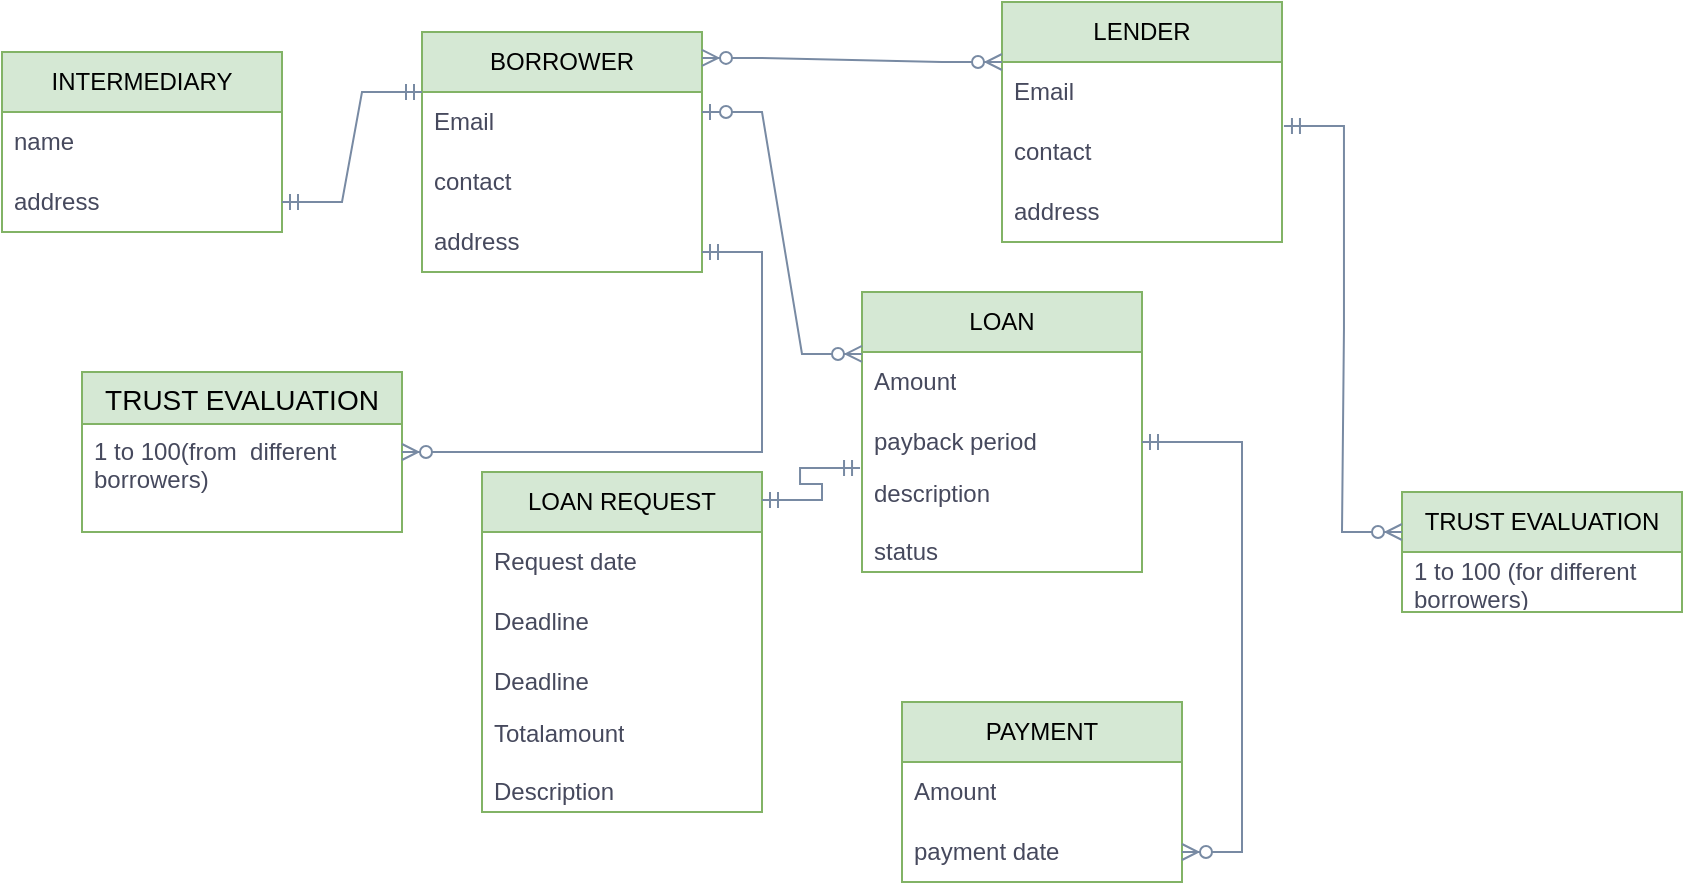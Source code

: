 <mxfile version="24.1.0" type="device">
  <diagram name="Page-1" id="6RLgo2dzrJijFMjTfPJx">
    <mxGraphModel dx="1714" dy="508" grid="1" gridSize="10" guides="1" tooltips="1" connect="1" arrows="1" fold="1" page="1" pageScale="1" pageWidth="850" pageHeight="1100" math="0" shadow="0">
      <root>
        <mxCell id="0" />
        <mxCell id="1" parent="0" />
        <mxCell id="Lgr2Lh1rhaSaIgezl0P1-1" value="BORROWER" style="swimlane;fontStyle=0;childLayout=stackLayout;horizontal=1;startSize=30;horizontalStack=0;resizeParent=1;resizeParentMax=0;resizeLast=0;collapsible=1;marginBottom=0;whiteSpace=wrap;html=1;labelBackgroundColor=none;fillColor=#d5e8d4;strokeColor=#82b366;" parent="1" vertex="1">
          <mxGeometry x="120" y="30" width="140" height="120" as="geometry" />
        </mxCell>
        <mxCell id="Lgr2Lh1rhaSaIgezl0P1-2" value="Email&lt;br&gt;" style="text;strokeColor=none;fillColor=none;align=left;verticalAlign=middle;spacingLeft=4;spacingRight=4;overflow=hidden;points=[[0,0.5],[1,0.5]];portConstraint=eastwest;rotatable=0;whiteSpace=wrap;html=1;labelBackgroundColor=none;fontColor=#46495D;" parent="Lgr2Lh1rhaSaIgezl0P1-1" vertex="1">
          <mxGeometry y="30" width="140" height="30" as="geometry" />
        </mxCell>
        <mxCell id="Lgr2Lh1rhaSaIgezl0P1-3" value="contact" style="text;strokeColor=none;fillColor=none;align=left;verticalAlign=middle;spacingLeft=4;spacingRight=4;overflow=hidden;points=[[0,0.5],[1,0.5]];portConstraint=eastwest;rotatable=0;whiteSpace=wrap;html=1;labelBackgroundColor=none;fontColor=#46495D;" parent="Lgr2Lh1rhaSaIgezl0P1-1" vertex="1">
          <mxGeometry y="60" width="140" height="30" as="geometry" />
        </mxCell>
        <mxCell id="Lgr2Lh1rhaSaIgezl0P1-4" value="address" style="text;strokeColor=none;fillColor=none;align=left;verticalAlign=middle;spacingLeft=4;spacingRight=4;overflow=hidden;points=[[0,0.5],[1,0.5]];portConstraint=eastwest;rotatable=0;whiteSpace=wrap;html=1;labelBackgroundColor=none;fontColor=#46495D;" parent="Lgr2Lh1rhaSaIgezl0P1-1" vertex="1">
          <mxGeometry y="90" width="140" height="30" as="geometry" />
        </mxCell>
        <mxCell id="Lgr2Lh1rhaSaIgezl0P1-5" value="LENDER" style="swimlane;fontStyle=0;childLayout=stackLayout;horizontal=1;startSize=30;horizontalStack=0;resizeParent=1;resizeParentMax=0;resizeLast=0;collapsible=1;marginBottom=0;whiteSpace=wrap;html=1;labelBackgroundColor=none;fillColor=#d5e8d4;strokeColor=#82b366;" parent="1" vertex="1">
          <mxGeometry x="410" y="15" width="140" height="120" as="geometry" />
        </mxCell>
        <mxCell id="Lgr2Lh1rhaSaIgezl0P1-6" value="Email" style="text;strokeColor=none;fillColor=none;align=left;verticalAlign=middle;spacingLeft=4;spacingRight=4;overflow=hidden;points=[[0,0.5],[1,0.5]];portConstraint=eastwest;rotatable=0;whiteSpace=wrap;html=1;labelBackgroundColor=none;fontColor=#46495D;" parent="Lgr2Lh1rhaSaIgezl0P1-5" vertex="1">
          <mxGeometry y="30" width="140" height="30" as="geometry" />
        </mxCell>
        <mxCell id="Lgr2Lh1rhaSaIgezl0P1-7" value="contact" style="text;strokeColor=none;fillColor=none;align=left;verticalAlign=middle;spacingLeft=4;spacingRight=4;overflow=hidden;points=[[0,0.5],[1,0.5]];portConstraint=eastwest;rotatable=0;whiteSpace=wrap;html=1;labelBackgroundColor=none;fontColor=#46495D;" parent="Lgr2Lh1rhaSaIgezl0P1-5" vertex="1">
          <mxGeometry y="60" width="140" height="30" as="geometry" />
        </mxCell>
        <mxCell id="Lgr2Lh1rhaSaIgezl0P1-8" value="address" style="text;strokeColor=none;fillColor=none;align=left;verticalAlign=middle;spacingLeft=4;spacingRight=4;overflow=hidden;points=[[0,0.5],[1,0.5]];portConstraint=eastwest;rotatable=0;whiteSpace=wrap;html=1;labelBackgroundColor=none;fontColor=#46495D;" parent="Lgr2Lh1rhaSaIgezl0P1-5" vertex="1">
          <mxGeometry y="90" width="140" height="30" as="geometry" />
        </mxCell>
        <mxCell id="Lgr2Lh1rhaSaIgezl0P1-9" value="INTERMEDIARY" style="swimlane;fontStyle=0;childLayout=stackLayout;horizontal=1;startSize=30;horizontalStack=0;resizeParent=1;resizeParentMax=0;resizeLast=0;collapsible=1;marginBottom=0;whiteSpace=wrap;html=1;labelBackgroundColor=none;fillColor=#d5e8d4;strokeColor=#82b366;" parent="1" vertex="1">
          <mxGeometry x="-90" y="40" width="140" height="90" as="geometry" />
        </mxCell>
        <mxCell id="Lgr2Lh1rhaSaIgezl0P1-10" value="name" style="text;strokeColor=none;fillColor=none;align=left;verticalAlign=middle;spacingLeft=4;spacingRight=4;overflow=hidden;points=[[0,0.5],[1,0.5]];portConstraint=eastwest;rotatable=0;whiteSpace=wrap;html=1;labelBackgroundColor=none;fontColor=#46495D;" parent="Lgr2Lh1rhaSaIgezl0P1-9" vertex="1">
          <mxGeometry y="30" width="140" height="30" as="geometry" />
        </mxCell>
        <mxCell id="Lgr2Lh1rhaSaIgezl0P1-12" value="address" style="text;strokeColor=none;fillColor=none;align=left;verticalAlign=middle;spacingLeft=4;spacingRight=4;overflow=hidden;points=[[0,0.5],[1,0.5]];portConstraint=eastwest;rotatable=0;whiteSpace=wrap;html=1;labelBackgroundColor=none;fontColor=#46495D;" parent="Lgr2Lh1rhaSaIgezl0P1-9" vertex="1">
          <mxGeometry y="60" width="140" height="30" as="geometry" />
        </mxCell>
        <mxCell id="Lgr2Lh1rhaSaIgezl0P1-13" value="LOAN REQUEST" style="swimlane;fontStyle=0;childLayout=stackLayout;horizontal=1;startSize=30;horizontalStack=0;resizeParent=1;resizeParentMax=0;resizeLast=0;collapsible=1;marginBottom=0;whiteSpace=wrap;html=1;labelBackgroundColor=none;fillColor=#d5e8d4;strokeColor=#82b366;" parent="1" vertex="1">
          <mxGeometry x="150" y="250" width="140" height="170" as="geometry" />
        </mxCell>
        <mxCell id="Lgr2Lh1rhaSaIgezl0P1-14" value="Request date" style="text;strokeColor=none;fillColor=none;align=left;verticalAlign=middle;spacingLeft=4;spacingRight=4;overflow=hidden;points=[[0,0.5],[1,0.5]];portConstraint=eastwest;rotatable=0;whiteSpace=wrap;html=1;labelBackgroundColor=none;fontColor=#46495D;" parent="Lgr2Lh1rhaSaIgezl0P1-13" vertex="1">
          <mxGeometry y="30" width="140" height="30" as="geometry" />
        </mxCell>
        <mxCell id="Lgr2Lh1rhaSaIgezl0P1-37" value="Deadline" style="text;strokeColor=none;fillColor=none;align=left;verticalAlign=middle;spacingLeft=4;spacingRight=4;overflow=hidden;points=[[0,0.5],[1,0.5]];portConstraint=eastwest;rotatable=0;whiteSpace=wrap;html=1;labelBackgroundColor=none;fontColor=#46495D;" parent="Lgr2Lh1rhaSaIgezl0P1-13" vertex="1">
          <mxGeometry y="60" width="140" height="30" as="geometry" />
        </mxCell>
        <mxCell id="Lgr2Lh1rhaSaIgezl0P1-15" value="Deadline" style="text;strokeColor=none;fillColor=none;align=left;verticalAlign=middle;spacingLeft=4;spacingRight=4;overflow=hidden;points=[[0,0.5],[1,0.5]];portConstraint=eastwest;rotatable=0;whiteSpace=wrap;html=1;labelBackgroundColor=none;fontColor=#46495D;" parent="Lgr2Lh1rhaSaIgezl0P1-13" vertex="1">
          <mxGeometry y="90" width="140" height="30" as="geometry" />
        </mxCell>
        <mxCell id="Lgr2Lh1rhaSaIgezl0P1-16" value="Totalamount&lt;br&gt;&lt;br&gt;Description" style="text;strokeColor=none;fillColor=none;align=left;verticalAlign=middle;spacingLeft=4;spacingRight=4;overflow=hidden;points=[[0,0.5],[1,0.5]];portConstraint=eastwest;rotatable=0;whiteSpace=wrap;html=1;labelBackgroundColor=none;fontColor=#46495D;" parent="Lgr2Lh1rhaSaIgezl0P1-13" vertex="1">
          <mxGeometry y="120" width="140" height="50" as="geometry" />
        </mxCell>
        <mxCell id="Lgr2Lh1rhaSaIgezl0P1-18" value="LOAN" style="swimlane;fontStyle=0;childLayout=stackLayout;horizontal=1;startSize=30;horizontalStack=0;resizeParent=1;resizeParentMax=0;resizeLast=0;collapsible=1;marginBottom=0;whiteSpace=wrap;html=1;labelBackgroundColor=none;fillColor=#d5e8d4;strokeColor=#82b366;" parent="1" vertex="1">
          <mxGeometry x="340" y="160" width="140" height="140" as="geometry" />
        </mxCell>
        <mxCell id="Lgr2Lh1rhaSaIgezl0P1-19" value="Amount" style="text;strokeColor=none;fillColor=none;align=left;verticalAlign=middle;spacingLeft=4;spacingRight=4;overflow=hidden;points=[[0,0.5],[1,0.5]];portConstraint=eastwest;rotatable=0;whiteSpace=wrap;html=1;labelBackgroundColor=none;fontColor=#46495D;" parent="Lgr2Lh1rhaSaIgezl0P1-18" vertex="1">
          <mxGeometry y="30" width="140" height="30" as="geometry" />
        </mxCell>
        <mxCell id="Lgr2Lh1rhaSaIgezl0P1-20" value="payback period" style="text;strokeColor=none;fillColor=none;align=left;verticalAlign=middle;spacingLeft=4;spacingRight=4;overflow=hidden;points=[[0,0.5],[1,0.5]];portConstraint=eastwest;rotatable=0;whiteSpace=wrap;html=1;labelBackgroundColor=none;fontColor=#46495D;" parent="Lgr2Lh1rhaSaIgezl0P1-18" vertex="1">
          <mxGeometry y="60" width="140" height="30" as="geometry" />
        </mxCell>
        <mxCell id="Lgr2Lh1rhaSaIgezl0P1-21" value="description&lt;br&gt;&lt;br&gt;status" style="text;strokeColor=none;fillColor=none;align=left;verticalAlign=middle;spacingLeft=4;spacingRight=4;overflow=hidden;points=[[0,0.5],[1,0.5]];portConstraint=eastwest;rotatable=0;whiteSpace=wrap;html=1;labelBackgroundColor=none;fontColor=#46495D;" parent="Lgr2Lh1rhaSaIgezl0P1-18" vertex="1">
          <mxGeometry y="90" width="140" height="50" as="geometry" />
        </mxCell>
        <mxCell id="Lgr2Lh1rhaSaIgezl0P1-22" value="PAYMENT" style="swimlane;fontStyle=0;childLayout=stackLayout;horizontal=1;startSize=30;horizontalStack=0;resizeParent=1;resizeParentMax=0;resizeLast=0;collapsible=1;marginBottom=0;whiteSpace=wrap;html=1;labelBackgroundColor=none;fillColor=#d5e8d4;strokeColor=#82b366;" parent="1" vertex="1">
          <mxGeometry x="360" y="365" width="140" height="90" as="geometry" />
        </mxCell>
        <mxCell id="Lgr2Lh1rhaSaIgezl0P1-23" value="Amount" style="text;strokeColor=none;fillColor=none;align=left;verticalAlign=middle;spacingLeft=4;spacingRight=4;overflow=hidden;points=[[0,0.5],[1,0.5]];portConstraint=eastwest;rotatable=0;whiteSpace=wrap;html=1;labelBackgroundColor=none;fontColor=#46495D;" parent="Lgr2Lh1rhaSaIgezl0P1-22" vertex="1">
          <mxGeometry y="30" width="140" height="30" as="geometry" />
        </mxCell>
        <mxCell id="Lgr2Lh1rhaSaIgezl0P1-24" value="payment date" style="text;strokeColor=none;fillColor=none;align=left;verticalAlign=middle;spacingLeft=4;spacingRight=4;overflow=hidden;points=[[0,0.5],[1,0.5]];portConstraint=eastwest;rotatable=0;whiteSpace=wrap;html=1;labelBackgroundColor=none;fontColor=#46495D;" parent="Lgr2Lh1rhaSaIgezl0P1-22" vertex="1">
          <mxGeometry y="60" width="140" height="30" as="geometry" />
        </mxCell>
        <mxCell id="Lgr2Lh1rhaSaIgezl0P1-30" value="TRUST EVALUATION" style="swimlane;fontStyle=0;childLayout=stackLayout;horizontal=1;startSize=30;horizontalStack=0;resizeParent=1;resizeParentMax=0;resizeLast=0;collapsible=1;marginBottom=0;whiteSpace=wrap;html=1;labelBackgroundColor=none;fillColor=#d5e8d4;strokeColor=#82b366;" parent="1" vertex="1">
          <mxGeometry x="610" y="260" width="140" height="60" as="geometry" />
        </mxCell>
        <mxCell id="Lgr2Lh1rhaSaIgezl0P1-33" value="1 to 100 (for different borrowers)" style="text;strokeColor=none;fillColor=none;align=left;verticalAlign=middle;spacingLeft=4;spacingRight=4;overflow=hidden;points=[[0,0.5],[1,0.5]];portConstraint=eastwest;rotatable=0;whiteSpace=wrap;html=1;labelBackgroundColor=none;fontColor=#46495D;" parent="Lgr2Lh1rhaSaIgezl0P1-30" vertex="1">
          <mxGeometry y="30" width="140" height="30" as="geometry" />
        </mxCell>
        <mxCell id="Lgr2Lh1rhaSaIgezl0P1-40" value="" style="edgeStyle=entityRelationEdgeStyle;fontSize=12;html=1;endArrow=ERzeroToMany;startArrow=ERzeroToOne;rounded=0;strokeColor=#788AA3;fontColor=#46495D;fillColor=#B2C9AB;entryX=0;entryY=0.033;entryDx=0;entryDy=0;entryPerimeter=0;" parent="1" target="Lgr2Lh1rhaSaIgezl0P1-19" edge="1">
          <mxGeometry width="100" height="100" relative="1" as="geometry">
            <mxPoint x="260" y="70" as="sourcePoint" />
            <mxPoint x="420" y="180" as="targetPoint" />
          </mxGeometry>
        </mxCell>
        <mxCell id="Lgr2Lh1rhaSaIgezl0P1-41" value="" style="edgeStyle=entityRelationEdgeStyle;fontSize=12;html=1;endArrow=ERmandOne;startArrow=ERmandOne;rounded=0;strokeColor=#788AA3;fontColor=#46495D;fillColor=#B2C9AB;entryX=-0.007;entryY=-0.04;entryDx=0;entryDy=0;entryPerimeter=0;" parent="1" target="Lgr2Lh1rhaSaIgezl0P1-21" edge="1">
          <mxGeometry width="100" height="100" relative="1" as="geometry">
            <mxPoint x="290" y="264" as="sourcePoint" />
            <mxPoint x="420" y="180" as="targetPoint" />
          </mxGeometry>
        </mxCell>
        <mxCell id="Lgr2Lh1rhaSaIgezl0P1-42" value="" style="edgeStyle=entityRelationEdgeStyle;fontSize=12;html=1;endArrow=ERzeroToMany;startArrow=ERmandOne;rounded=0;strokeColor=#788AA3;fontColor=#46495D;fillColor=#B2C9AB;" parent="1" source="Lgr2Lh1rhaSaIgezl0P1-20" target="Lgr2Lh1rhaSaIgezl0P1-24" edge="1">
          <mxGeometry width="100" height="100" relative="1" as="geometry">
            <mxPoint x="320" y="280" as="sourcePoint" />
            <mxPoint x="420" y="180" as="targetPoint" />
          </mxGeometry>
        </mxCell>
        <mxCell id="Lgr2Lh1rhaSaIgezl0P1-44" value="" style="edgeStyle=entityRelationEdgeStyle;fontSize=12;html=1;endArrow=ERzeroToMany;startArrow=ERmandOne;rounded=0;strokeColor=#788AA3;fontColor=#46495D;fillColor=#B2C9AB;exitX=1.007;exitY=0.067;exitDx=0;exitDy=0;exitPerimeter=0;" parent="1" source="Lgr2Lh1rhaSaIgezl0P1-7" edge="1">
          <mxGeometry width="100" height="100" relative="1" as="geometry">
            <mxPoint x="540" y="270" as="sourcePoint" />
            <mxPoint x="610" y="280" as="targetPoint" />
          </mxGeometry>
        </mxCell>
        <mxCell id="Lgr2Lh1rhaSaIgezl0P1-46" value="TRUST EVALUATION" style="swimlane;fontStyle=0;childLayout=stackLayout;horizontal=1;startSize=26;horizontalStack=0;resizeParent=1;resizeParentMax=0;resizeLast=0;collapsible=1;marginBottom=0;align=center;fontSize=14;strokeColor=#82b366;fillColor=#d5e8d4;" parent="1" vertex="1">
          <mxGeometry x="-50" y="200" width="160" height="80" as="geometry" />
        </mxCell>
        <mxCell id="Lgr2Lh1rhaSaIgezl0P1-47" value="1 to 100(from  different &#xa;borrowers)&#xa;&#xa;&#xa;" style="text;strokeColor=none;fillColor=none;spacingLeft=4;spacingRight=4;overflow=hidden;rotatable=0;points=[[0,0.5],[1,0.5]];portConstraint=eastwest;fontSize=12;fontColor=#46495D;" parent="Lgr2Lh1rhaSaIgezl0P1-46" vertex="1">
          <mxGeometry y="26" width="160" height="54" as="geometry" />
        </mxCell>
        <mxCell id="Lgr2Lh1rhaSaIgezl0P1-50" value="" style="edgeStyle=entityRelationEdgeStyle;fontSize=12;html=1;endArrow=ERzeroToMany;startArrow=ERmandOne;rounded=0;strokeColor=#788AA3;fontColor=#46495D;fillColor=#B2C9AB;" parent="1" target="Lgr2Lh1rhaSaIgezl0P1-46" edge="1">
          <mxGeometry width="100" height="100" relative="1" as="geometry">
            <mxPoint x="260" y="140" as="sourcePoint" />
            <mxPoint x="110" y="253" as="targetPoint" />
          </mxGeometry>
        </mxCell>
        <mxCell id="Lgr2Lh1rhaSaIgezl0P1-51" value="" style="edgeStyle=entityRelationEdgeStyle;fontSize=12;html=1;endArrow=ERmandOne;startArrow=ERmandOne;rounded=0;strokeColor=#788AA3;fontColor=#46495D;fillColor=#B2C9AB;exitX=1;exitY=0.5;exitDx=0;exitDy=0;" parent="1" source="Lgr2Lh1rhaSaIgezl0P1-12" edge="1">
          <mxGeometry width="100" height="100" relative="1" as="geometry">
            <mxPoint x="40" y="160" as="sourcePoint" />
            <mxPoint x="120" y="60" as="targetPoint" />
          </mxGeometry>
        </mxCell>
        <mxCell id="Lgr2Lh1rhaSaIgezl0P1-52" value="" style="edgeStyle=entityRelationEdgeStyle;fontSize=12;html=1;endArrow=ERzeroToMany;endFill=1;startArrow=ERzeroToMany;rounded=0;strokeColor=#788AA3;fontColor=#46495D;fillColor=#B2C9AB;exitX=1;exitY=0.108;exitDx=0;exitDy=0;exitPerimeter=0;entryX=0;entryY=0.25;entryDx=0;entryDy=0;" parent="1" source="Lgr2Lh1rhaSaIgezl0P1-1" target="Lgr2Lh1rhaSaIgezl0P1-5" edge="1">
          <mxGeometry width="100" height="100" relative="1" as="geometry">
            <mxPoint x="290" y="140" as="sourcePoint" />
            <mxPoint x="390" y="40" as="targetPoint" />
          </mxGeometry>
        </mxCell>
      </root>
    </mxGraphModel>
  </diagram>
</mxfile>

